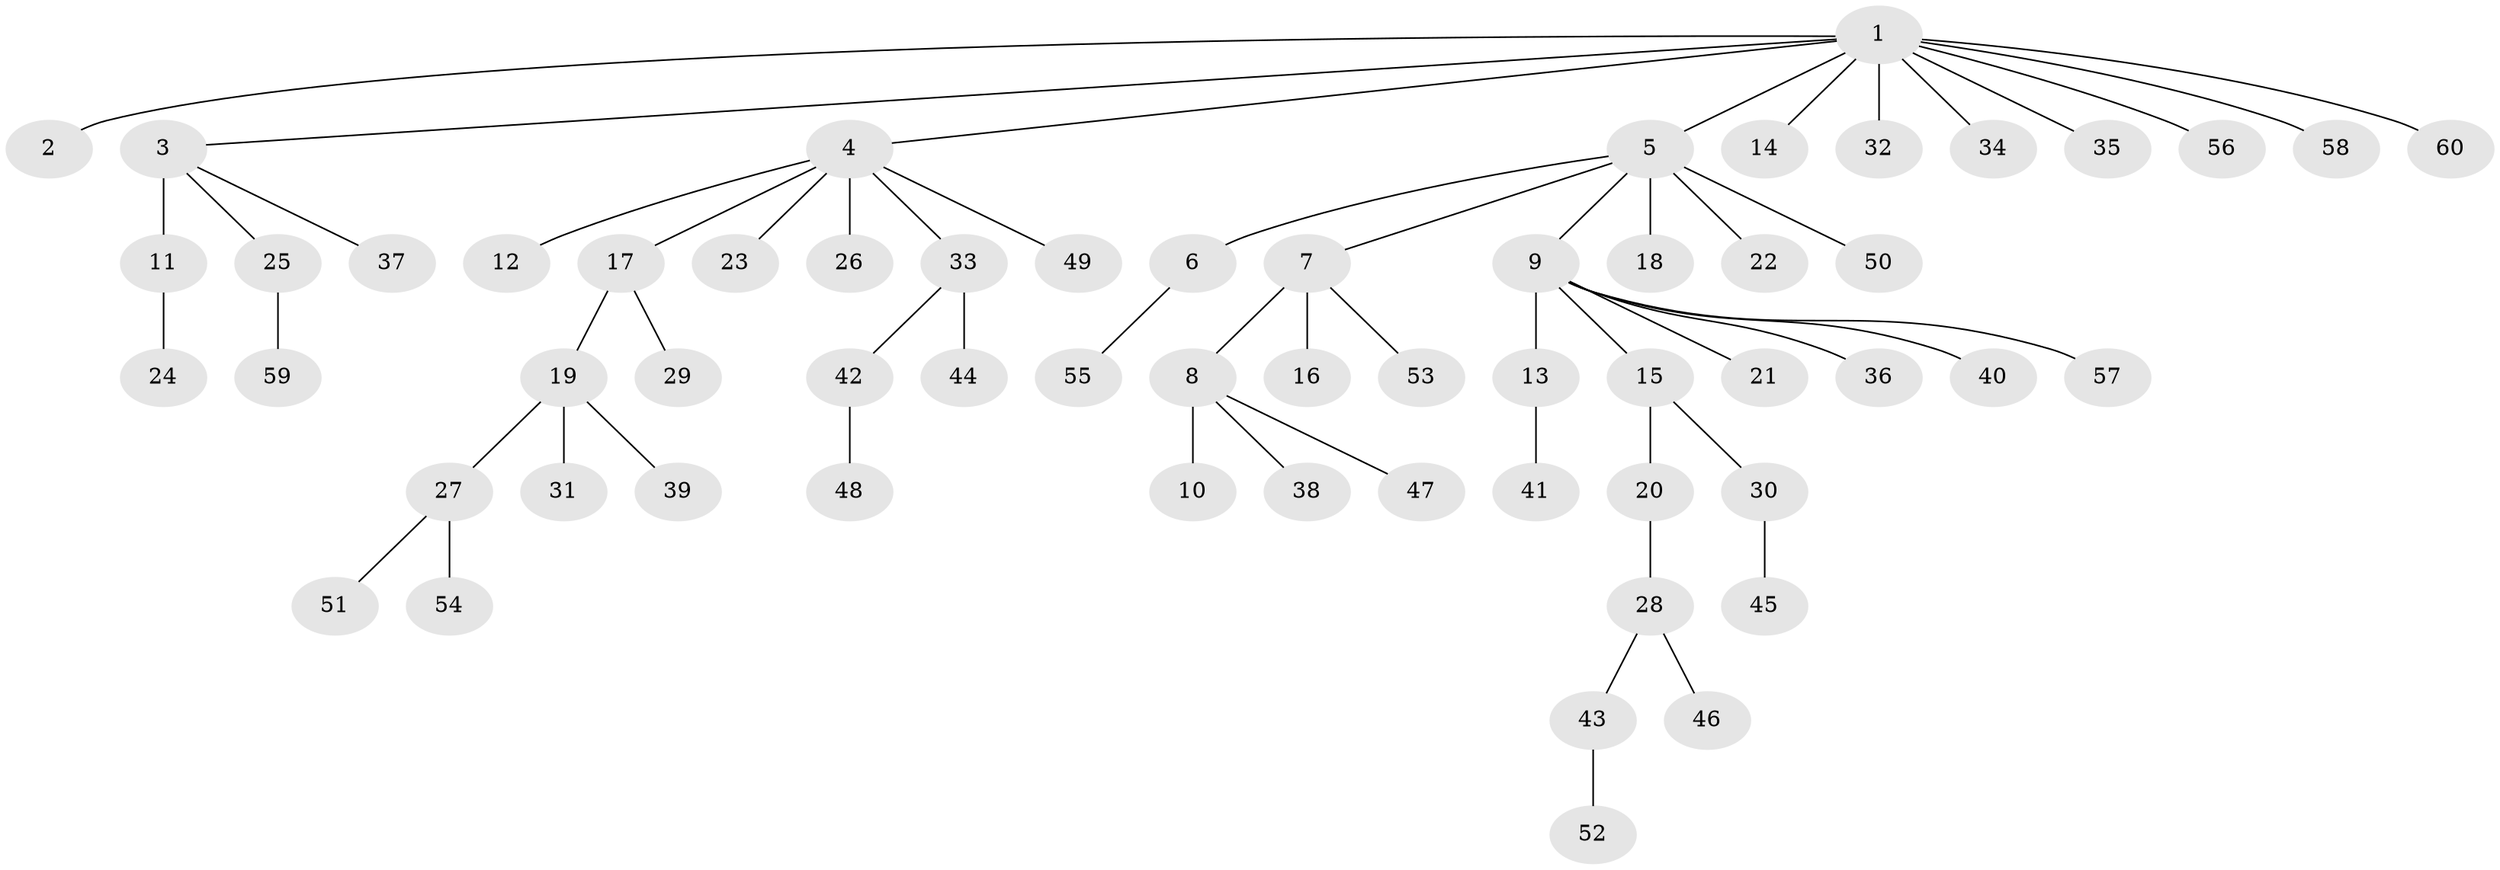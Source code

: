 // original degree distribution, {12: 0.00847457627118644, 1: 0.6864406779661016, 9: 0.01694915254237288, 8: 0.025423728813559324, 15: 0.00847457627118644, 3: 0.03389830508474576, 2: 0.15254237288135594, 6: 0.00847457627118644, 5: 0.01694915254237288, 4: 0.0423728813559322}
// Generated by graph-tools (version 1.1) at 2025/35/03/09/25 02:35:18]
// undirected, 60 vertices, 59 edges
graph export_dot {
graph [start="1"]
  node [color=gray90,style=filled];
  1;
  2;
  3;
  4;
  5;
  6;
  7;
  8;
  9;
  10;
  11;
  12;
  13;
  14;
  15;
  16;
  17;
  18;
  19;
  20;
  21;
  22;
  23;
  24;
  25;
  26;
  27;
  28;
  29;
  30;
  31;
  32;
  33;
  34;
  35;
  36;
  37;
  38;
  39;
  40;
  41;
  42;
  43;
  44;
  45;
  46;
  47;
  48;
  49;
  50;
  51;
  52;
  53;
  54;
  55;
  56;
  57;
  58;
  59;
  60;
  1 -- 2 [weight=1.0];
  1 -- 3 [weight=1.0];
  1 -- 4 [weight=1.0];
  1 -- 5 [weight=1.0];
  1 -- 14 [weight=1.0];
  1 -- 32 [weight=1.0];
  1 -- 34 [weight=1.0];
  1 -- 35 [weight=1.0];
  1 -- 56 [weight=1.0];
  1 -- 58 [weight=1.0];
  1 -- 60 [weight=1.0];
  3 -- 11 [weight=5.0];
  3 -- 25 [weight=1.0];
  3 -- 37 [weight=1.0];
  4 -- 12 [weight=1.0];
  4 -- 17 [weight=1.0];
  4 -- 23 [weight=1.0];
  4 -- 26 [weight=1.0];
  4 -- 33 [weight=1.0];
  4 -- 49 [weight=1.0];
  5 -- 6 [weight=1.0];
  5 -- 7 [weight=1.0];
  5 -- 9 [weight=1.0];
  5 -- 18 [weight=8.0];
  5 -- 22 [weight=1.0];
  5 -- 50 [weight=1.0];
  6 -- 55 [weight=1.0];
  7 -- 8 [weight=1.0];
  7 -- 16 [weight=4.0];
  7 -- 53 [weight=1.0];
  8 -- 10 [weight=5.0];
  8 -- 38 [weight=1.0];
  8 -- 47 [weight=1.0];
  9 -- 13 [weight=1.0];
  9 -- 15 [weight=1.0];
  9 -- 21 [weight=1.0];
  9 -- 36 [weight=1.0];
  9 -- 40 [weight=1.0];
  9 -- 57 [weight=1.0];
  11 -- 24 [weight=1.0];
  13 -- 41 [weight=4.0];
  15 -- 20 [weight=2.0];
  15 -- 30 [weight=1.0];
  17 -- 19 [weight=1.0];
  17 -- 29 [weight=1.0];
  19 -- 27 [weight=1.0];
  19 -- 31 [weight=1.0];
  19 -- 39 [weight=1.0];
  20 -- 28 [weight=1.0];
  25 -- 59 [weight=2.0];
  27 -- 51 [weight=1.0];
  27 -- 54 [weight=2.0];
  28 -- 43 [weight=1.0];
  28 -- 46 [weight=1.0];
  30 -- 45 [weight=1.0];
  33 -- 42 [weight=1.0];
  33 -- 44 [weight=1.0];
  42 -- 48 [weight=1.0];
  43 -- 52 [weight=1.0];
}
